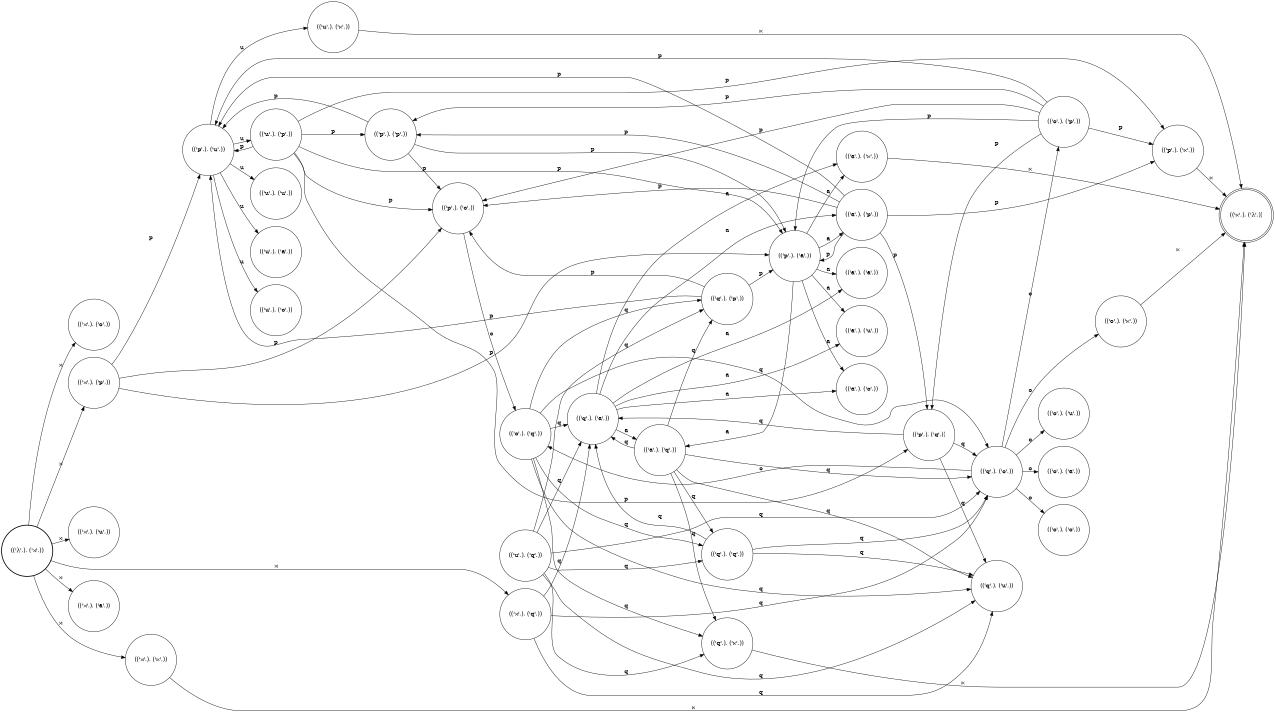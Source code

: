 digraph FST {
rankdir = LR;
size = "8.5,11";
center = 1;
orientation = Portrait;
ranksep = "0.4";
nodesep = "0.25";
0 [label = "(('λ',), ('⋊',))", shape = circle, style = bold, fontsize = 14]
	0 -> 1 [label = "⋊", fontsize = 14];
	0 -> 2 [label = "⋊", fontsize = 14];
	0 -> 3 [label = "⋊", fontsize = 14];
	0 -> 4 [label = "⋊", fontsize = 14];
	0 -> 5 [label = "⋊", fontsize = 14];
	0 -> 6 [label = "⋊", fontsize = 14];
1 [label = "(('⋊',), ('o',))", shape = circle, style = solid, fontsize = 14]
2 [label = "(('⋊',), ('p',))", shape = circle, style = solid, fontsize = 14]
	2 -> 20 [label = "p", fontsize = 14];
	2 -> 22 [label = "p", fontsize = 14];
	2 -> 23 [label = "p", fontsize = 14];
3 [label = "(('⋊',), ('u',))", shape = circle, style = solid, fontsize = 14]
4 [label = "(('⋊',), ('q',))", shape = circle, style = solid, fontsize = 14]
	4 -> 26 [label = "q", fontsize = 14];
	4 -> 28 [label = "q", fontsize = 14];
	4 -> 29 [label = "q", fontsize = 14];
5 [label = "(('⋊',), ('a',))", shape = circle, style = solid, fontsize = 14]
6 [label = "(('⋊',), ('⋉',))", shape = circle, style = solid, fontsize = 14]
	6 -> 37 [label = "⋉", fontsize = 14];
7 [label = "(('u',), ('⋉',))", shape = circle, style = solid, fontsize = 14]
	7 -> 37 [label = "⋉", fontsize = 14];
8 [label = "(('u',), ('u',))", shape = circle, style = solid, fontsize = 14]
9 [label = "(('u',), ('q',))", shape = circle, style = solid, fontsize = 14]
	9 -> 25 [label = "q", fontsize = 14];
	9 -> 26 [label = "q", fontsize = 14];
	9 -> 27 [label = "q", fontsize = 14];
	9 -> 28 [label = "q", fontsize = 14];
	9 -> 29 [label = "q", fontsize = 14];
	9 -> 30 [label = "q", fontsize = 14];
10 [label = "(('u',), ('a',))", shape = circle, style = solid, fontsize = 14]
11 [label = "(('u',), ('o',))", shape = circle, style = solid, fontsize = 14]
12 [label = "(('u',), ('p',))", shape = circle, style = solid, fontsize = 14]
	12 -> 19 [label = "p", fontsize = 14];
	12 -> 20 [label = "p", fontsize = 14];
	12 -> 21 [label = "p", fontsize = 14];
	12 -> 22 [label = "p", fontsize = 14];
	12 -> 23 [label = "p", fontsize = 14];
	12 -> 24 [label = "p", fontsize = 14];
13 [label = "(('a',), ('⋉',))", shape = circle, style = solid, fontsize = 14]
	13 -> 37 [label = "⋉", fontsize = 14];
14 [label = "(('a',), ('u',))", shape = circle, style = solid, fontsize = 14]
15 [label = "(('a',), ('q',))", shape = circle, style = solid, fontsize = 14]
	15 -> 25 [label = "q", fontsize = 14];
	15 -> 26 [label = "q", fontsize = 14];
	15 -> 27 [label = "q", fontsize = 14];
	15 -> 28 [label = "q", fontsize = 14];
	15 -> 29 [label = "q", fontsize = 14];
	15 -> 30 [label = "q", fontsize = 14];
16 [label = "(('a',), ('a',))", shape = circle, style = solid, fontsize = 14]
17 [label = "(('a',), ('o',))", shape = circle, style = solid, fontsize = 14]
18 [label = "(('a',), ('p',))", shape = circle, style = solid, fontsize = 14]
	18 -> 19 [label = "p", fontsize = 14];
	18 -> 20 [label = "p", fontsize = 14];
	18 -> 21 [label = "p", fontsize = 14];
	18 -> 22 [label = "p", fontsize = 14];
	18 -> 23 [label = "p", fontsize = 14];
	18 -> 24 [label = "p", fontsize = 14];
19 [label = "(('p',), ('⋉',))", shape = circle, style = solid, fontsize = 14]
	19 -> 37 [label = "⋉", fontsize = 14];
20 [label = "(('p',), ('u',))", shape = circle, style = solid, fontsize = 14]
	20 -> 7 [label = "u", fontsize = 14];
	20 -> 8 [label = "u", fontsize = 14];
	20 -> 10 [label = "u", fontsize = 14];
	20 -> 11 [label = "u", fontsize = 14];
	20 -> 12 [label = "u", fontsize = 14];
21 [label = "(('p',), ('q',))", shape = circle, style = solid, fontsize = 14]
	21 -> 26 [label = "q", fontsize = 14];
	21 -> 28 [label = "q", fontsize = 14];
	21 -> 29 [label = "q", fontsize = 14];
22 [label = "(('p',), ('a',))", shape = circle, style = solid, fontsize = 14]
	22 -> 13 [label = "a", fontsize = 14];
	22 -> 14 [label = "a", fontsize = 14];
	22 -> 15 [label = "a", fontsize = 14];
	22 -> 16 [label = "a", fontsize = 14];
	22 -> 17 [label = "a", fontsize = 14];
	22 -> 18 [label = "a", fontsize = 14];
23 [label = "(('p',), ('o',))", shape = circle, style = solid, fontsize = 14]
	23 -> 33 [label = "o", fontsize = 14];
24 [label = "(('p',), ('p',))", shape = circle, style = solid, fontsize = 14]
	24 -> 20 [label = "p", fontsize = 14];
	24 -> 22 [label = "p", fontsize = 14];
	24 -> 23 [label = "p", fontsize = 14];
25 [label = "(('q',), ('⋉',))", shape = circle, style = solid, fontsize = 14]
	25 -> 37 [label = "⋉", fontsize = 14];
26 [label = "(('q',), ('u',))", shape = circle, style = solid, fontsize = 14]
27 [label = "(('q',), ('q',))", shape = circle, style = solid, fontsize = 14]
	27 -> 26 [label = "q", fontsize = 14];
	27 -> 28 [label = "q", fontsize = 14];
	27 -> 29 [label = "q", fontsize = 14];
28 [label = "(('q',), ('a',))", shape = circle, style = solid, fontsize = 14]
	28 -> 13 [label = "a", fontsize = 14];
	28 -> 14 [label = "a", fontsize = 14];
	28 -> 15 [label = "a", fontsize = 14];
	28 -> 16 [label = "a", fontsize = 14];
	28 -> 17 [label = "a", fontsize = 14];
	28 -> 18 [label = "a", fontsize = 14];
29 [label = "(('q',), ('o',))", shape = circle, style = solid, fontsize = 14]
	29 -> 31 [label = "o", fontsize = 14];
	29 -> 32 [label = "o", fontsize = 14];
	29 -> 33 [label = "o", fontsize = 14];
	29 -> 34 [label = "o", fontsize = 14];
	29 -> 35 [label = "o", fontsize = 14];
	29 -> 36 [label = "o", fontsize = 14];
30 [label = "(('q',), ('p',))", shape = circle, style = solid, fontsize = 14]
	30 -> 20 [label = "p", fontsize = 14];
	30 -> 22 [label = "p", fontsize = 14];
	30 -> 23 [label = "p", fontsize = 14];
31 [label = "(('o',), ('⋉',))", shape = circle, style = solid, fontsize = 14]
	31 -> 37 [label = "⋉", fontsize = 14];
32 [label = "(('o',), ('u',))", shape = circle, style = solid, fontsize = 14]
33 [label = "(('o',), ('q',))", shape = circle, style = solid, fontsize = 14]
	33 -> 25 [label = "q", fontsize = 14];
	33 -> 26 [label = "q", fontsize = 14];
	33 -> 27 [label = "q", fontsize = 14];
	33 -> 28 [label = "q", fontsize = 14];
	33 -> 29 [label = "q", fontsize = 14];
	33 -> 30 [label = "q", fontsize = 14];
34 [label = "(('o',), ('a',))", shape = circle, style = solid, fontsize = 14]
35 [label = "(('o',), ('o',))", shape = circle, style = solid, fontsize = 14]
36 [label = "(('o',), ('p',))", shape = circle, style = solid, fontsize = 14]
	36 -> 19 [label = "p", fontsize = 14];
	36 -> 20 [label = "p", fontsize = 14];
	36 -> 21 [label = "p", fontsize = 14];
	36 -> 22 [label = "p", fontsize = 14];
	36 -> 23 [label = "p", fontsize = 14];
	36 -> 24 [label = "p", fontsize = 14];
37 [label = "(('⋉',), ('λ',))", shape = doublecircle, style = solid, fontsize = 14]
}
